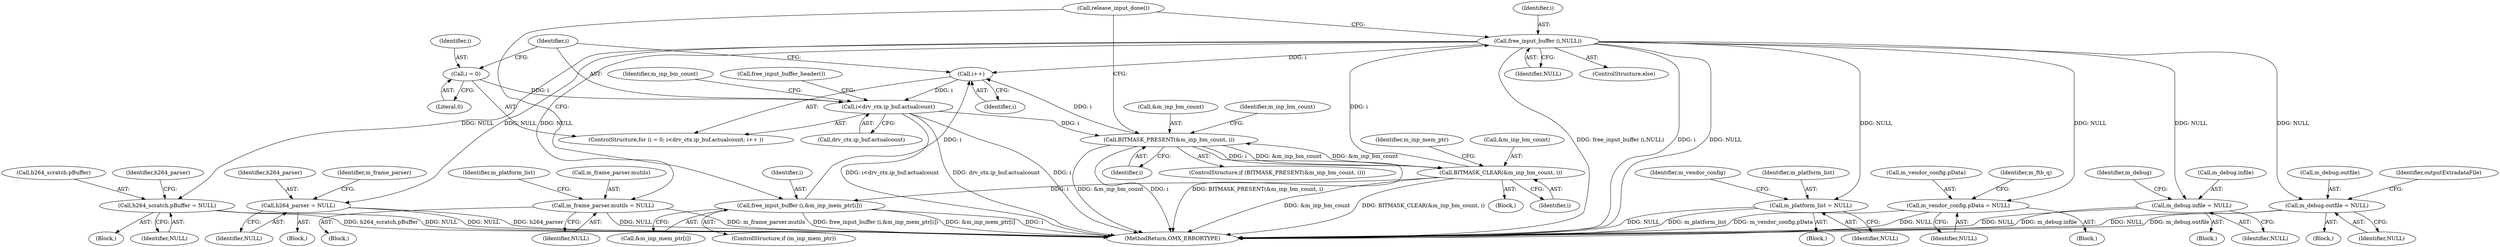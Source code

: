 digraph "0_Android_46e305be6e670a5a0041b0b4861122a0f1aabefa@API" {
"1000220" [label="(Call,free_input_buffer (i,NULL))"];
"1000207" [label="(Call,BITMASK_CLEAR(&m_inp_bm_count, i))"];
"1000202" [label="(Call,BITMASK_PRESENT(&m_inp_bm_count, i))"];
"1000191" [label="(Call,i<drv_ctx.ip_buf.actualcount)"];
"1000188" [label="(Call,i = 0)"];
"1000198" [label="(Call,i++)"];
"1000220" [label="(Call,free_input_buffer (i,NULL))"];
"1000213" [label="(Call,free_input_buffer (i,&m_inp_mem_ptr[i]))"];
"1000238" [label="(Call,h264_scratch.pBuffer = NULL)"];
"1000248" [label="(Call,h264_parser = NULL)"];
"1000261" [label="(Call,m_frame_parser.mutils = NULL)"];
"1000271" [label="(Call,m_platform_list = NULL)"];
"1000283" [label="(Call,m_vendor_config.pData = NULL)"];
"1000347" [label="(Call,m_debug.infile = NULL)"];
"1000361" [label="(Call,m_debug.outfile = NULL)"];
"1000278" [label="(Block,)"];
"1000348" [label="(Call,m_debug.infile)"];
"1000242" [label="(Identifier,NULL)"];
"1000188" [label="(Call,i = 0)"];
"1000198" [label="(Call,i++)"];
"1000250" [label="(Identifier,NULL)"];
"1000224" [label="(Call,release_input_done())"];
"1000287" [label="(Identifier,NULL)"];
"1000374" [label="(MethodReturn,OMX_ERRORTYPE)"];
"1000220" [label="(Call,free_input_buffer (i,NULL))"];
"1000221" [label="(Identifier,i)"];
"1000267" [label="(Identifier,m_platform_list)"];
"1000362" [label="(Call,m_debug.outfile)"];
"1000191" [label="(Call,i<drv_ctx.ip_buf.actualcount)"];
"1000273" [label="(Identifier,NULL)"];
"1000367" [label="(Identifier,outputExtradataFile)"];
"1000212" [label="(Identifier,m_inp_mem_ptr)"];
"1000215" [label="(Call,&m_inp_mem_ptr[i])"];
"1000222" [label="(Identifier,NULL)"];
"1000249" [label="(Identifier,h264_parser)"];
"1000206" [label="(Block,)"];
"1000205" [label="(Identifier,i)"];
"1000284" [label="(Call,m_vendor_config.pData)"];
"1000248" [label="(Call,h264_parser = NULL)"];
"1000213" [label="(Call,free_input_buffer (i,&m_inp_mem_ptr[i]))"];
"1000204" [label="(Identifier,m_inp_bm_count)"];
"1000210" [label="(Identifier,i)"];
"1000189" [label="(Identifier,i)"];
"1000190" [label="(Literal,0)"];
"1000219" [label="(ControlStructure,else)"];
"1000271" [label="(Call,m_platform_list = NULL)"];
"1000290" [label="(Identifier,m_ftb_q)"];
"1000214" [label="(Identifier,i)"];
"1000351" [label="(Identifier,NULL)"];
"1000203" [label="(Call,&m_inp_bm_count)"];
"1000354" [label="(Identifier,m_debug)"];
"1000342" [label="(Block,)"];
"1000211" [label="(ControlStructure,if (m_inp_mem_ptr))"];
"1000245" [label="(Block,)"];
"1000207" [label="(Call,BITMASK_CLEAR(&m_inp_bm_count, i))"];
"1000187" [label="(ControlStructure,for (i = 0; i<drv_ctx.ip_buf.actualcount; i++ ))"];
"1000265" [label="(Identifier,NULL)"];
"1000255" [label="(Block,)"];
"1000202" [label="(Call,BITMASK_PRESENT(&m_inp_bm_count, i))"];
"1000233" [label="(Block,)"];
"1000347" [label="(Call,m_debug.infile = NULL)"];
"1000244" [label="(Identifier,h264_parser)"];
"1000253" [label="(Identifier,m_frame_parser)"];
"1000238" [label="(Call,h264_scratch.pBuffer = NULL)"];
"1000201" [label="(ControlStructure,if (BITMASK_PRESENT(&m_inp_bm_count, i)))"];
"1000268" [label="(Block,)"];
"1000272" [label="(Identifier,m_platform_list)"];
"1000283" [label="(Call,m_vendor_config.pData = NULL)"];
"1000365" [label="(Identifier,NULL)"];
"1000192" [label="(Identifier,i)"];
"1000261" [label="(Call,m_frame_parser.mutils = NULL)"];
"1000276" [label="(Identifier,m_vendor_config)"];
"1000361" [label="(Call,m_debug.outfile = NULL)"];
"1000209" [label="(Identifier,m_inp_bm_count)"];
"1000356" [label="(Block,)"];
"1000208" [label="(Call,&m_inp_bm_count)"];
"1000199" [label="(Identifier,i)"];
"1000193" [label="(Call,drv_ctx.ip_buf.actualcount)"];
"1000262" [label="(Call,m_frame_parser.mutils)"];
"1000239" [label="(Call,h264_scratch.pBuffer)"];
"1000227" [label="(Call,free_input_buffer_header())"];
"1000220" -> "1000219"  [label="AST: "];
"1000220" -> "1000222"  [label="CFG: "];
"1000221" -> "1000220"  [label="AST: "];
"1000222" -> "1000220"  [label="AST: "];
"1000224" -> "1000220"  [label="CFG: "];
"1000220" -> "1000374"  [label="DDG: i"];
"1000220" -> "1000374"  [label="DDG: NULL"];
"1000220" -> "1000374"  [label="DDG: free_input_buffer (i,NULL)"];
"1000220" -> "1000198"  [label="DDG: i"];
"1000207" -> "1000220"  [label="DDG: i"];
"1000220" -> "1000238"  [label="DDG: NULL"];
"1000220" -> "1000248"  [label="DDG: NULL"];
"1000220" -> "1000261"  [label="DDG: NULL"];
"1000220" -> "1000271"  [label="DDG: NULL"];
"1000220" -> "1000283"  [label="DDG: NULL"];
"1000220" -> "1000347"  [label="DDG: NULL"];
"1000220" -> "1000361"  [label="DDG: NULL"];
"1000207" -> "1000206"  [label="AST: "];
"1000207" -> "1000210"  [label="CFG: "];
"1000208" -> "1000207"  [label="AST: "];
"1000210" -> "1000207"  [label="AST: "];
"1000212" -> "1000207"  [label="CFG: "];
"1000207" -> "1000374"  [label="DDG: &m_inp_bm_count"];
"1000207" -> "1000374"  [label="DDG: BITMASK_CLEAR(&m_inp_bm_count, i)"];
"1000207" -> "1000202"  [label="DDG: &m_inp_bm_count"];
"1000202" -> "1000207"  [label="DDG: &m_inp_bm_count"];
"1000202" -> "1000207"  [label="DDG: i"];
"1000207" -> "1000213"  [label="DDG: i"];
"1000202" -> "1000201"  [label="AST: "];
"1000202" -> "1000205"  [label="CFG: "];
"1000203" -> "1000202"  [label="AST: "];
"1000205" -> "1000202"  [label="AST: "];
"1000209" -> "1000202"  [label="CFG: "];
"1000224" -> "1000202"  [label="CFG: "];
"1000202" -> "1000374"  [label="DDG: &m_inp_bm_count"];
"1000202" -> "1000374"  [label="DDG: i"];
"1000202" -> "1000374"  [label="DDG: BITMASK_PRESENT(&m_inp_bm_count, i)"];
"1000202" -> "1000198"  [label="DDG: i"];
"1000191" -> "1000202"  [label="DDG: i"];
"1000191" -> "1000187"  [label="AST: "];
"1000191" -> "1000193"  [label="CFG: "];
"1000192" -> "1000191"  [label="AST: "];
"1000193" -> "1000191"  [label="AST: "];
"1000204" -> "1000191"  [label="CFG: "];
"1000227" -> "1000191"  [label="CFG: "];
"1000191" -> "1000374"  [label="DDG: i<drv_ctx.ip_buf.actualcount"];
"1000191" -> "1000374"  [label="DDG: drv_ctx.ip_buf.actualcount"];
"1000191" -> "1000374"  [label="DDG: i"];
"1000188" -> "1000191"  [label="DDG: i"];
"1000198" -> "1000191"  [label="DDG: i"];
"1000188" -> "1000187"  [label="AST: "];
"1000188" -> "1000190"  [label="CFG: "];
"1000189" -> "1000188"  [label="AST: "];
"1000190" -> "1000188"  [label="AST: "];
"1000192" -> "1000188"  [label="CFG: "];
"1000198" -> "1000187"  [label="AST: "];
"1000198" -> "1000199"  [label="CFG: "];
"1000199" -> "1000198"  [label="AST: "];
"1000192" -> "1000198"  [label="CFG: "];
"1000213" -> "1000198"  [label="DDG: i"];
"1000213" -> "1000211"  [label="AST: "];
"1000213" -> "1000215"  [label="CFG: "];
"1000214" -> "1000213"  [label="AST: "];
"1000215" -> "1000213"  [label="AST: "];
"1000224" -> "1000213"  [label="CFG: "];
"1000213" -> "1000374"  [label="DDG: i"];
"1000213" -> "1000374"  [label="DDG: free_input_buffer (i,&m_inp_mem_ptr[i])"];
"1000213" -> "1000374"  [label="DDG: &m_inp_mem_ptr[i]"];
"1000238" -> "1000233"  [label="AST: "];
"1000238" -> "1000242"  [label="CFG: "];
"1000239" -> "1000238"  [label="AST: "];
"1000242" -> "1000238"  [label="AST: "];
"1000244" -> "1000238"  [label="CFG: "];
"1000238" -> "1000374"  [label="DDG: h264_scratch.pBuffer"];
"1000238" -> "1000374"  [label="DDG: NULL"];
"1000248" -> "1000245"  [label="AST: "];
"1000248" -> "1000250"  [label="CFG: "];
"1000249" -> "1000248"  [label="AST: "];
"1000250" -> "1000248"  [label="AST: "];
"1000253" -> "1000248"  [label="CFG: "];
"1000248" -> "1000374"  [label="DDG: NULL"];
"1000248" -> "1000374"  [label="DDG: h264_parser"];
"1000261" -> "1000255"  [label="AST: "];
"1000261" -> "1000265"  [label="CFG: "];
"1000262" -> "1000261"  [label="AST: "];
"1000265" -> "1000261"  [label="AST: "];
"1000267" -> "1000261"  [label="CFG: "];
"1000261" -> "1000374"  [label="DDG: NULL"];
"1000261" -> "1000374"  [label="DDG: m_frame_parser.mutils"];
"1000271" -> "1000268"  [label="AST: "];
"1000271" -> "1000273"  [label="CFG: "];
"1000272" -> "1000271"  [label="AST: "];
"1000273" -> "1000271"  [label="AST: "];
"1000276" -> "1000271"  [label="CFG: "];
"1000271" -> "1000374"  [label="DDG: NULL"];
"1000271" -> "1000374"  [label="DDG: m_platform_list"];
"1000283" -> "1000278"  [label="AST: "];
"1000283" -> "1000287"  [label="CFG: "];
"1000284" -> "1000283"  [label="AST: "];
"1000287" -> "1000283"  [label="AST: "];
"1000290" -> "1000283"  [label="CFG: "];
"1000283" -> "1000374"  [label="DDG: m_vendor_config.pData"];
"1000283" -> "1000374"  [label="DDG: NULL"];
"1000347" -> "1000342"  [label="AST: "];
"1000347" -> "1000351"  [label="CFG: "];
"1000348" -> "1000347"  [label="AST: "];
"1000351" -> "1000347"  [label="AST: "];
"1000354" -> "1000347"  [label="CFG: "];
"1000347" -> "1000374"  [label="DDG: NULL"];
"1000347" -> "1000374"  [label="DDG: m_debug.infile"];
"1000361" -> "1000356"  [label="AST: "];
"1000361" -> "1000365"  [label="CFG: "];
"1000362" -> "1000361"  [label="AST: "];
"1000365" -> "1000361"  [label="AST: "];
"1000367" -> "1000361"  [label="CFG: "];
"1000361" -> "1000374"  [label="DDG: NULL"];
"1000361" -> "1000374"  [label="DDG: m_debug.outfile"];
}
